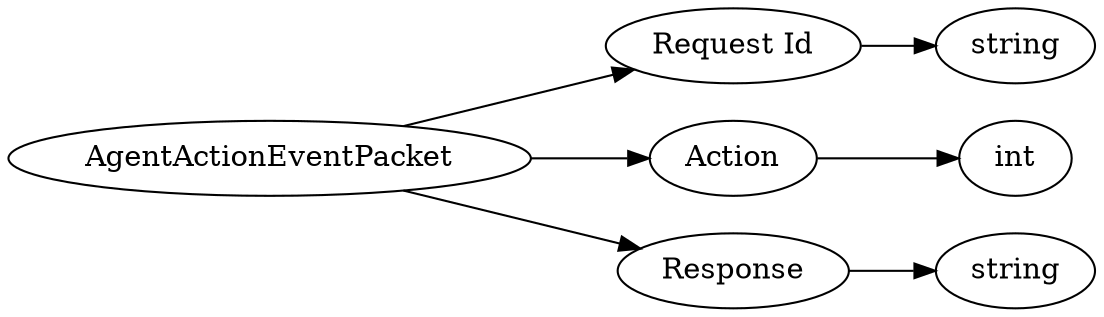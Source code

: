 digraph "AgentActionEventPacket" {
rankdir = LR
0
0 -> 1
1 -> 2
0 -> 3
3 -> 4
0 -> 5
5 -> 6

0 [label="AgentActionEventPacket",comment="name: \"AgentActionEventPacket\", typeName: \"\", id: 0, branchId: 181, recurseId: -1, attributes: 0, notes: \"\""];
1 [label="Request Id",comment="name: \"Request Id\", typeName: \"\", id: 1, branchId: 0, recurseId: -1, attributes: 0, notes: \"\""];
2 [label="string",comment="name: \"string\", typeName: \"\", id: 2, branchId: 0, recurseId: -1, attributes: 512, notes: \"\""];
3 [label="Action",comment="name: \"Action\", typeName: \"\", id: 3, branchId: 0, recurseId: -1, attributes: 0, notes: \"\""];
4 [label="int",comment="name: \"int\", typeName: \"\", id: 4, branchId: 0, recurseId: -1, attributes: 512, notes: \"\""];
5 [label="Response",comment="name: \"Response\", typeName: \"\", id: 5, branchId: 0, recurseId: -1, attributes: 0, notes: \"\""];
6 [label="string",comment="name: \"string\", typeName: \"\", id: 6, branchId: 0, recurseId: -1, attributes: 512, notes: \"\""];
{ rank = max;2;4;6}

}
